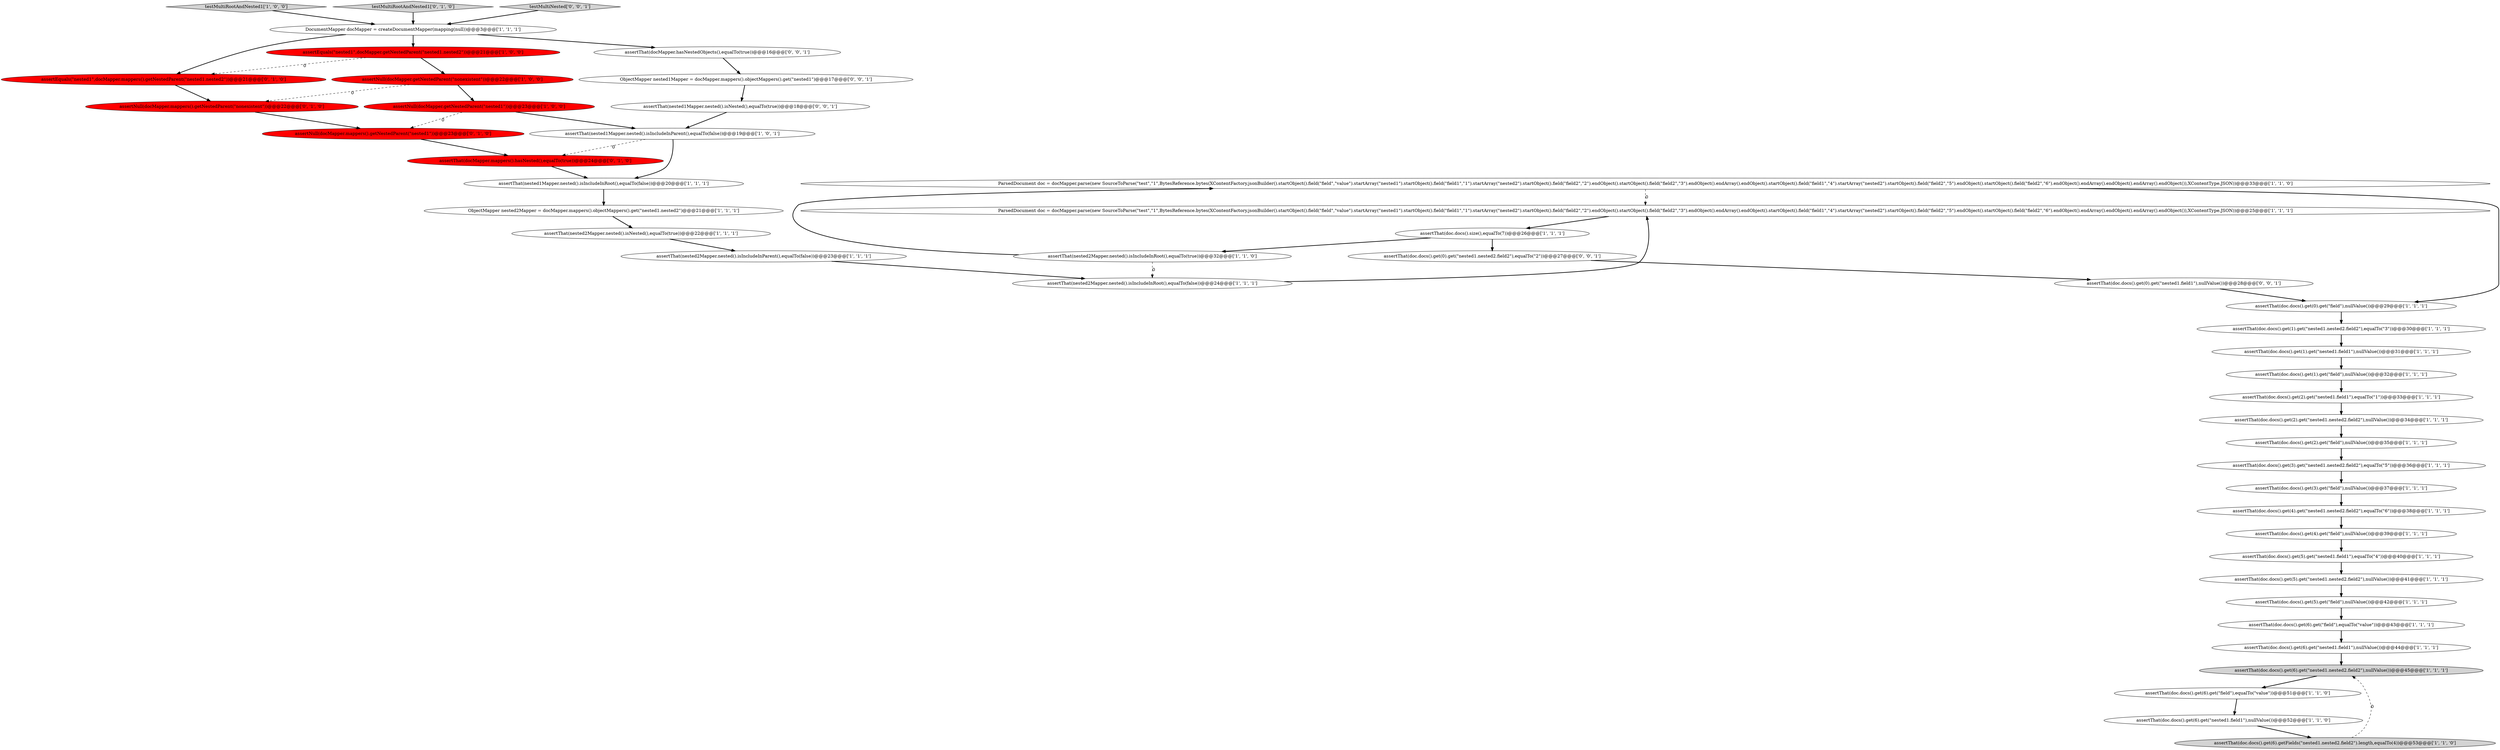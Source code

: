 digraph {
40 [style = filled, label = "assertThat(doc.docs().get(0).get(\"nested1.field1\"),nullValue())@@@28@@@['0', '0', '1']", fillcolor = white, shape = ellipse image = "AAA0AAABBB3BBB"];
15 [style = filled, label = "assertThat(doc.docs().get(1).get(\"field\"),nullValue())@@@32@@@['1', '1', '1']", fillcolor = white, shape = ellipse image = "AAA0AAABBB1BBB"];
11 [style = filled, label = "assertThat(doc.docs().get(5).get(\"field\"),nullValue())@@@42@@@['1', '1', '1']", fillcolor = white, shape = ellipse image = "AAA0AAABBB1BBB"];
14 [style = filled, label = "testMultiRootAndNested1['1', '0', '0']", fillcolor = lightgray, shape = diamond image = "AAA0AAABBB1BBB"];
17 [style = filled, label = "assertEquals(\"nested1\",docMapper.getNestedParent(\"nested1.nested2\"))@@@21@@@['1', '0', '0']", fillcolor = red, shape = ellipse image = "AAA1AAABBB1BBB"];
37 [style = filled, label = "assertNull(docMapper.mappers().getNestedParent(\"nested1\"))@@@23@@@['0', '1', '0']", fillcolor = red, shape = ellipse image = "AAA1AAABBB2BBB"];
42 [style = filled, label = "ObjectMapper nested1Mapper = docMapper.mappers().objectMappers().get(\"nested1\")@@@17@@@['0', '0', '1']", fillcolor = white, shape = ellipse image = "AAA0AAABBB3BBB"];
5 [style = filled, label = "assertThat(doc.docs().get(2).get(\"nested1.field1\"),equalTo(\"1\"))@@@33@@@['1', '1', '1']", fillcolor = white, shape = ellipse image = "AAA0AAABBB1BBB"];
13 [style = filled, label = "assertThat(doc.docs().get(2).get(\"field\"),nullValue())@@@35@@@['1', '1', '1']", fillcolor = white, shape = ellipse image = "AAA0AAABBB1BBB"];
1 [style = filled, label = "assertThat(nested2Mapper.nested().isIncludeInParent(),equalTo(false))@@@23@@@['1', '1', '1']", fillcolor = white, shape = ellipse image = "AAA0AAABBB1BBB"];
29 [style = filled, label = "assertThat(nested2Mapper.nested().isIncludeInRoot(),equalTo(true))@@@32@@@['1', '1', '0']", fillcolor = white, shape = ellipse image = "AAA0AAABBB1BBB"];
30 [style = filled, label = "assertThat(doc.docs().get(6).get(\"nested1.nested2.field2\"),nullValue())@@@45@@@['1', '1', '1']", fillcolor = lightgray, shape = ellipse image = "AAA0AAABBB1BBB"];
12 [style = filled, label = "assertThat(doc.docs().get(5).get(\"nested1.field1\"),equalTo(\"4\"))@@@40@@@['1', '1', '1']", fillcolor = white, shape = ellipse image = "AAA0AAABBB1BBB"];
2 [style = filled, label = "assertThat(doc.docs().get(4).get(\"field\"),nullValue())@@@39@@@['1', '1', '1']", fillcolor = white, shape = ellipse image = "AAA0AAABBB1BBB"];
8 [style = filled, label = "assertThat(doc.docs().get(2).get(\"nested1.nested2.field2\"),nullValue())@@@34@@@['1', '1', '1']", fillcolor = white, shape = ellipse image = "AAA0AAABBB1BBB"];
18 [style = filled, label = "assertThat(doc.docs().get(0).get(\"field\"),nullValue())@@@29@@@['1', '1', '1']", fillcolor = white, shape = ellipse image = "AAA0AAABBB1BBB"];
19 [style = filled, label = "assertThat(doc.docs().get(6).get(\"nested1.field1\"),nullValue())@@@44@@@['1', '1', '1']", fillcolor = white, shape = ellipse image = "AAA0AAABBB1BBB"];
43 [style = filled, label = "assertThat(doc.docs().get(0).get(\"nested1.nested2.field2\"),equalTo(\"2\"))@@@27@@@['0', '0', '1']", fillcolor = white, shape = ellipse image = "AAA0AAABBB3BBB"];
7 [style = filled, label = "assertThat(nested1Mapper.nested().isIncludeInRoot(),equalTo(false))@@@20@@@['1', '1', '1']", fillcolor = white, shape = ellipse image = "AAA0AAABBB1BBB"];
31 [style = filled, label = "assertNull(docMapper.getNestedParent(\"nonexistent\"))@@@22@@@['1', '0', '0']", fillcolor = red, shape = ellipse image = "AAA1AAABBB1BBB"];
21 [style = filled, label = "assertThat(doc.docs().get(4).get(\"nested1.nested2.field2\"),equalTo(\"6\"))@@@38@@@['1', '1', '1']", fillcolor = white, shape = ellipse image = "AAA0AAABBB1BBB"];
27 [style = filled, label = "assertThat(doc.docs().get(6).get(\"field\"),equalTo(\"value\"))@@@43@@@['1', '1', '1']", fillcolor = white, shape = ellipse image = "AAA0AAABBB1BBB"];
41 [style = filled, label = "assertThat(docMapper.hasNestedObjects(),equalTo(true))@@@16@@@['0', '0', '1']", fillcolor = white, shape = ellipse image = "AAA0AAABBB3BBB"];
9 [style = filled, label = "assertThat(doc.docs().get(1).get(\"nested1.nested2.field2\"),equalTo(\"3\"))@@@30@@@['1', '1', '1']", fillcolor = white, shape = ellipse image = "AAA0AAABBB1BBB"];
34 [style = filled, label = "DocumentMapper docMapper = createDocumentMapper(mapping(null))@@@3@@@['1', '1', '1']", fillcolor = white, shape = ellipse image = "AAA0AAABBB1BBB"];
22 [style = filled, label = "assertThat(nested2Mapper.nested().isNested(),equalTo(true))@@@22@@@['1', '1', '1']", fillcolor = white, shape = ellipse image = "AAA0AAABBB1BBB"];
23 [style = filled, label = "assertThat(doc.docs().size(),equalTo(7))@@@26@@@['1', '1', '1']", fillcolor = white, shape = ellipse image = "AAA0AAABBB1BBB"];
38 [style = filled, label = "assertEquals(\"nested1\",docMapper.mappers().getNestedParent(\"nested1.nested2\"))@@@21@@@['0', '1', '0']", fillcolor = red, shape = ellipse image = "AAA1AAABBB2BBB"];
35 [style = filled, label = "assertThat(docMapper.mappers().hasNested(),equalTo(true))@@@24@@@['0', '1', '0']", fillcolor = red, shape = ellipse image = "AAA1AAABBB2BBB"];
39 [style = filled, label = "assertNull(docMapper.mappers().getNestedParent(\"nonexistent\"))@@@22@@@['0', '1', '0']", fillcolor = red, shape = ellipse image = "AAA1AAABBB2BBB"];
0 [style = filled, label = "assertNull(docMapper.getNestedParent(\"nested1\"))@@@23@@@['1', '0', '0']", fillcolor = red, shape = ellipse image = "AAA1AAABBB1BBB"];
4 [style = filled, label = "ParsedDocument doc = docMapper.parse(new SourceToParse(\"test\",\"1\",BytesReference.bytes(XContentFactory.jsonBuilder().startObject().field(\"field\",\"value\").startArray(\"nested1\").startObject().field(\"field1\",\"1\").startArray(\"nested2\").startObject().field(\"field2\",\"2\").endObject().startObject().field(\"field2\",\"3\").endObject().endArray().endObject().startObject().field(\"field1\",\"4\").startArray(\"nested2\").startObject().field(\"field2\",\"5\").endObject().startObject().field(\"field2\",\"6\").endObject().endArray().endObject().endArray().endObject()),XContentType.JSON))@@@25@@@['1', '1', '1']", fillcolor = white, shape = ellipse image = "AAA0AAABBB1BBB"];
10 [style = filled, label = "assertThat(doc.docs().get(1).get(\"nested1.field1\"),nullValue())@@@31@@@['1', '1', '1']", fillcolor = white, shape = ellipse image = "AAA0AAABBB1BBB"];
3 [style = filled, label = "ParsedDocument doc = docMapper.parse(new SourceToParse(\"test\",\"1\",BytesReference.bytes(XContentFactory.jsonBuilder().startObject().field(\"field\",\"value\").startArray(\"nested1\").startObject().field(\"field1\",\"1\").startArray(\"nested2\").startObject().field(\"field2\",\"2\").endObject().startObject().field(\"field2\",\"3\").endObject().endArray().endObject().startObject().field(\"field1\",\"4\").startArray(\"nested2\").startObject().field(\"field2\",\"5\").endObject().startObject().field(\"field2\",\"6\").endObject().endArray().endObject().endArray().endObject()),XContentType.JSON))@@@33@@@['1', '1', '0']", fillcolor = white, shape = ellipse image = "AAA0AAABBB1BBB"];
6 [style = filled, label = "assertThat(doc.docs().get(6).get(\"nested1.field1\"),nullValue())@@@52@@@['1', '1', '0']", fillcolor = white, shape = ellipse image = "AAA0AAABBB1BBB"];
33 [style = filled, label = "assertThat(doc.docs().get(6).getFields(\"nested1.nested2.field2\").length,equalTo(4))@@@53@@@['1', '1', '0']", fillcolor = lightgray, shape = ellipse image = "AAA0AAABBB1BBB"];
28 [style = filled, label = "assertThat(doc.docs().get(3).get(\"field\"),nullValue())@@@37@@@['1', '1', '1']", fillcolor = white, shape = ellipse image = "AAA0AAABBB1BBB"];
36 [style = filled, label = "testMultiRootAndNested1['0', '1', '0']", fillcolor = lightgray, shape = diamond image = "AAA0AAABBB2BBB"];
26 [style = filled, label = "assertThat(doc.docs().get(6).get(\"field\"),equalTo(\"value\"))@@@51@@@['1', '1', '0']", fillcolor = white, shape = ellipse image = "AAA0AAABBB1BBB"];
44 [style = filled, label = "assertThat(nested1Mapper.nested().isNested(),equalTo(true))@@@18@@@['0', '0', '1']", fillcolor = white, shape = ellipse image = "AAA0AAABBB3BBB"];
20 [style = filled, label = "assertThat(doc.docs().get(5).get(\"nested1.nested2.field2\"),nullValue())@@@41@@@['1', '1', '1']", fillcolor = white, shape = ellipse image = "AAA0AAABBB1BBB"];
25 [style = filled, label = "assertThat(nested2Mapper.nested().isIncludeInRoot(),equalTo(false))@@@24@@@['1', '1', '1']", fillcolor = white, shape = ellipse image = "AAA0AAABBB1BBB"];
16 [style = filled, label = "assertThat(doc.docs().get(3).get(\"nested1.nested2.field2\"),equalTo(\"5\"))@@@36@@@['1', '1', '1']", fillcolor = white, shape = ellipse image = "AAA0AAABBB1BBB"];
32 [style = filled, label = "assertThat(nested1Mapper.nested().isIncludeInParent(),equalTo(false))@@@19@@@['1', '0', '1']", fillcolor = white, shape = ellipse image = "AAA0AAABBB1BBB"];
24 [style = filled, label = "ObjectMapper nested2Mapper = docMapper.mappers().objectMappers().get(\"nested1.nested2\")@@@21@@@['1', '1', '1']", fillcolor = white, shape = ellipse image = "AAA0AAABBB1BBB"];
45 [style = filled, label = "testMultiNested['0', '0', '1']", fillcolor = lightgray, shape = diamond image = "AAA0AAABBB3BBB"];
39->37 [style = bold, label=""];
5->8 [style = bold, label=""];
0->37 [style = dashed, label="0"];
10->15 [style = bold, label=""];
33->30 [style = dashed, label="0"];
31->0 [style = bold, label=""];
17->31 [style = bold, label=""];
32->35 [style = dashed, label="0"];
29->3 [style = bold, label=""];
30->26 [style = bold, label=""];
23->43 [style = bold, label=""];
12->20 [style = bold, label=""];
25->4 [style = bold, label=""];
31->39 [style = dashed, label="0"];
14->34 [style = bold, label=""];
40->18 [style = bold, label=""];
32->7 [style = bold, label=""];
34->41 [style = bold, label=""];
9->10 [style = bold, label=""];
26->6 [style = bold, label=""];
3->4 [style = dashed, label="0"];
24->22 [style = bold, label=""];
38->39 [style = bold, label=""];
17->38 [style = dashed, label="0"];
29->25 [style = dashed, label="0"];
13->16 [style = bold, label=""];
15->5 [style = bold, label=""];
2->12 [style = bold, label=""];
21->2 [style = bold, label=""];
3->18 [style = bold, label=""];
23->29 [style = bold, label=""];
43->40 [style = bold, label=""];
7->24 [style = bold, label=""];
28->21 [style = bold, label=""];
42->44 [style = bold, label=""];
16->28 [style = bold, label=""];
6->33 [style = bold, label=""];
44->32 [style = bold, label=""];
34->17 [style = bold, label=""];
18->9 [style = bold, label=""];
11->27 [style = bold, label=""];
27->19 [style = bold, label=""];
22->1 [style = bold, label=""];
34->38 [style = bold, label=""];
0->32 [style = bold, label=""];
37->35 [style = bold, label=""];
1->25 [style = bold, label=""];
35->7 [style = bold, label=""];
41->42 [style = bold, label=""];
36->34 [style = bold, label=""];
4->23 [style = bold, label=""];
45->34 [style = bold, label=""];
8->13 [style = bold, label=""];
20->11 [style = bold, label=""];
19->30 [style = bold, label=""];
}
